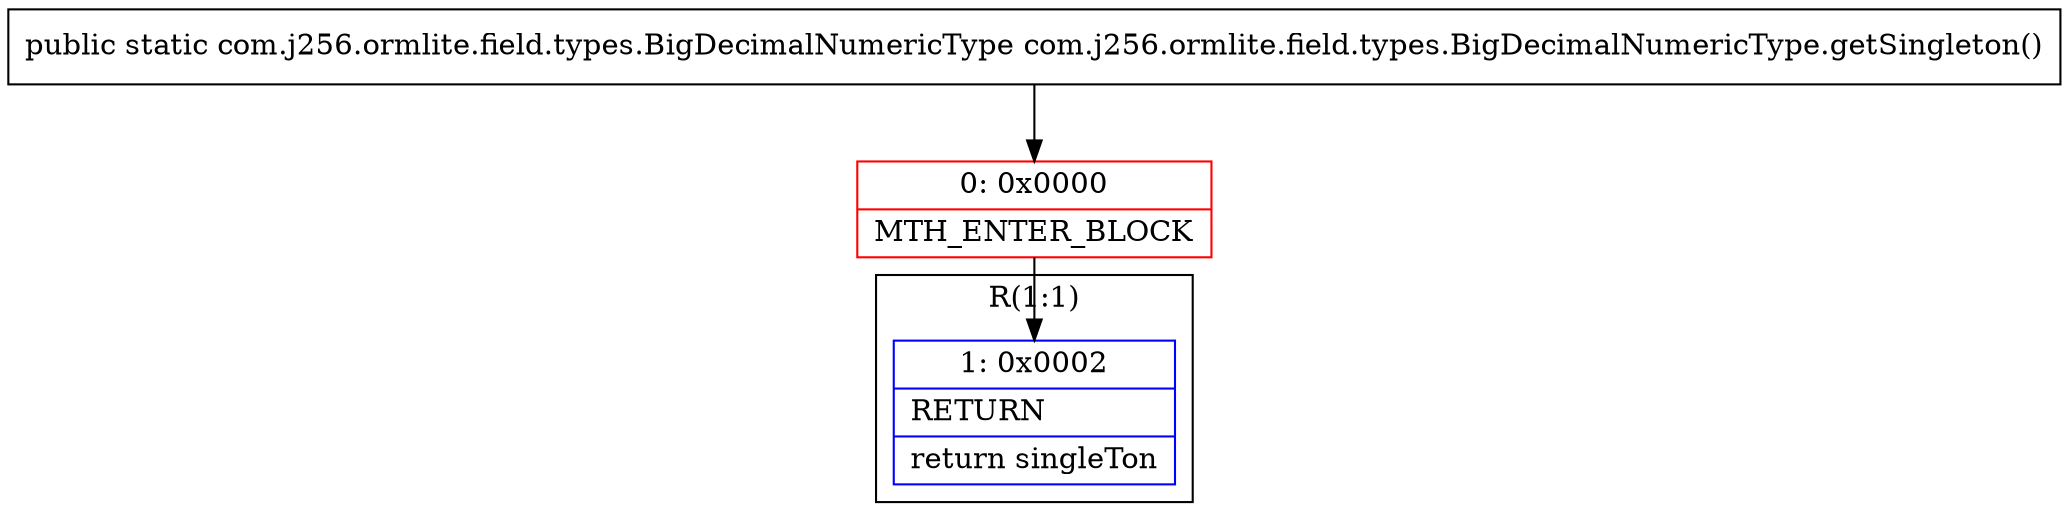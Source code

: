 digraph "CFG forcom.j256.ormlite.field.types.BigDecimalNumericType.getSingleton()Lcom\/j256\/ormlite\/field\/types\/BigDecimalNumericType;" {
subgraph cluster_Region_1797444847 {
label = "R(1:1)";
node [shape=record,color=blue];
Node_1 [shape=record,label="{1\:\ 0x0002|RETURN\l|return singleTon\l}"];
}
Node_0 [shape=record,color=red,label="{0\:\ 0x0000|MTH_ENTER_BLOCK\l}"];
MethodNode[shape=record,label="{public static com.j256.ormlite.field.types.BigDecimalNumericType com.j256.ormlite.field.types.BigDecimalNumericType.getSingleton() }"];
MethodNode -> Node_0;
Node_0 -> Node_1;
}

